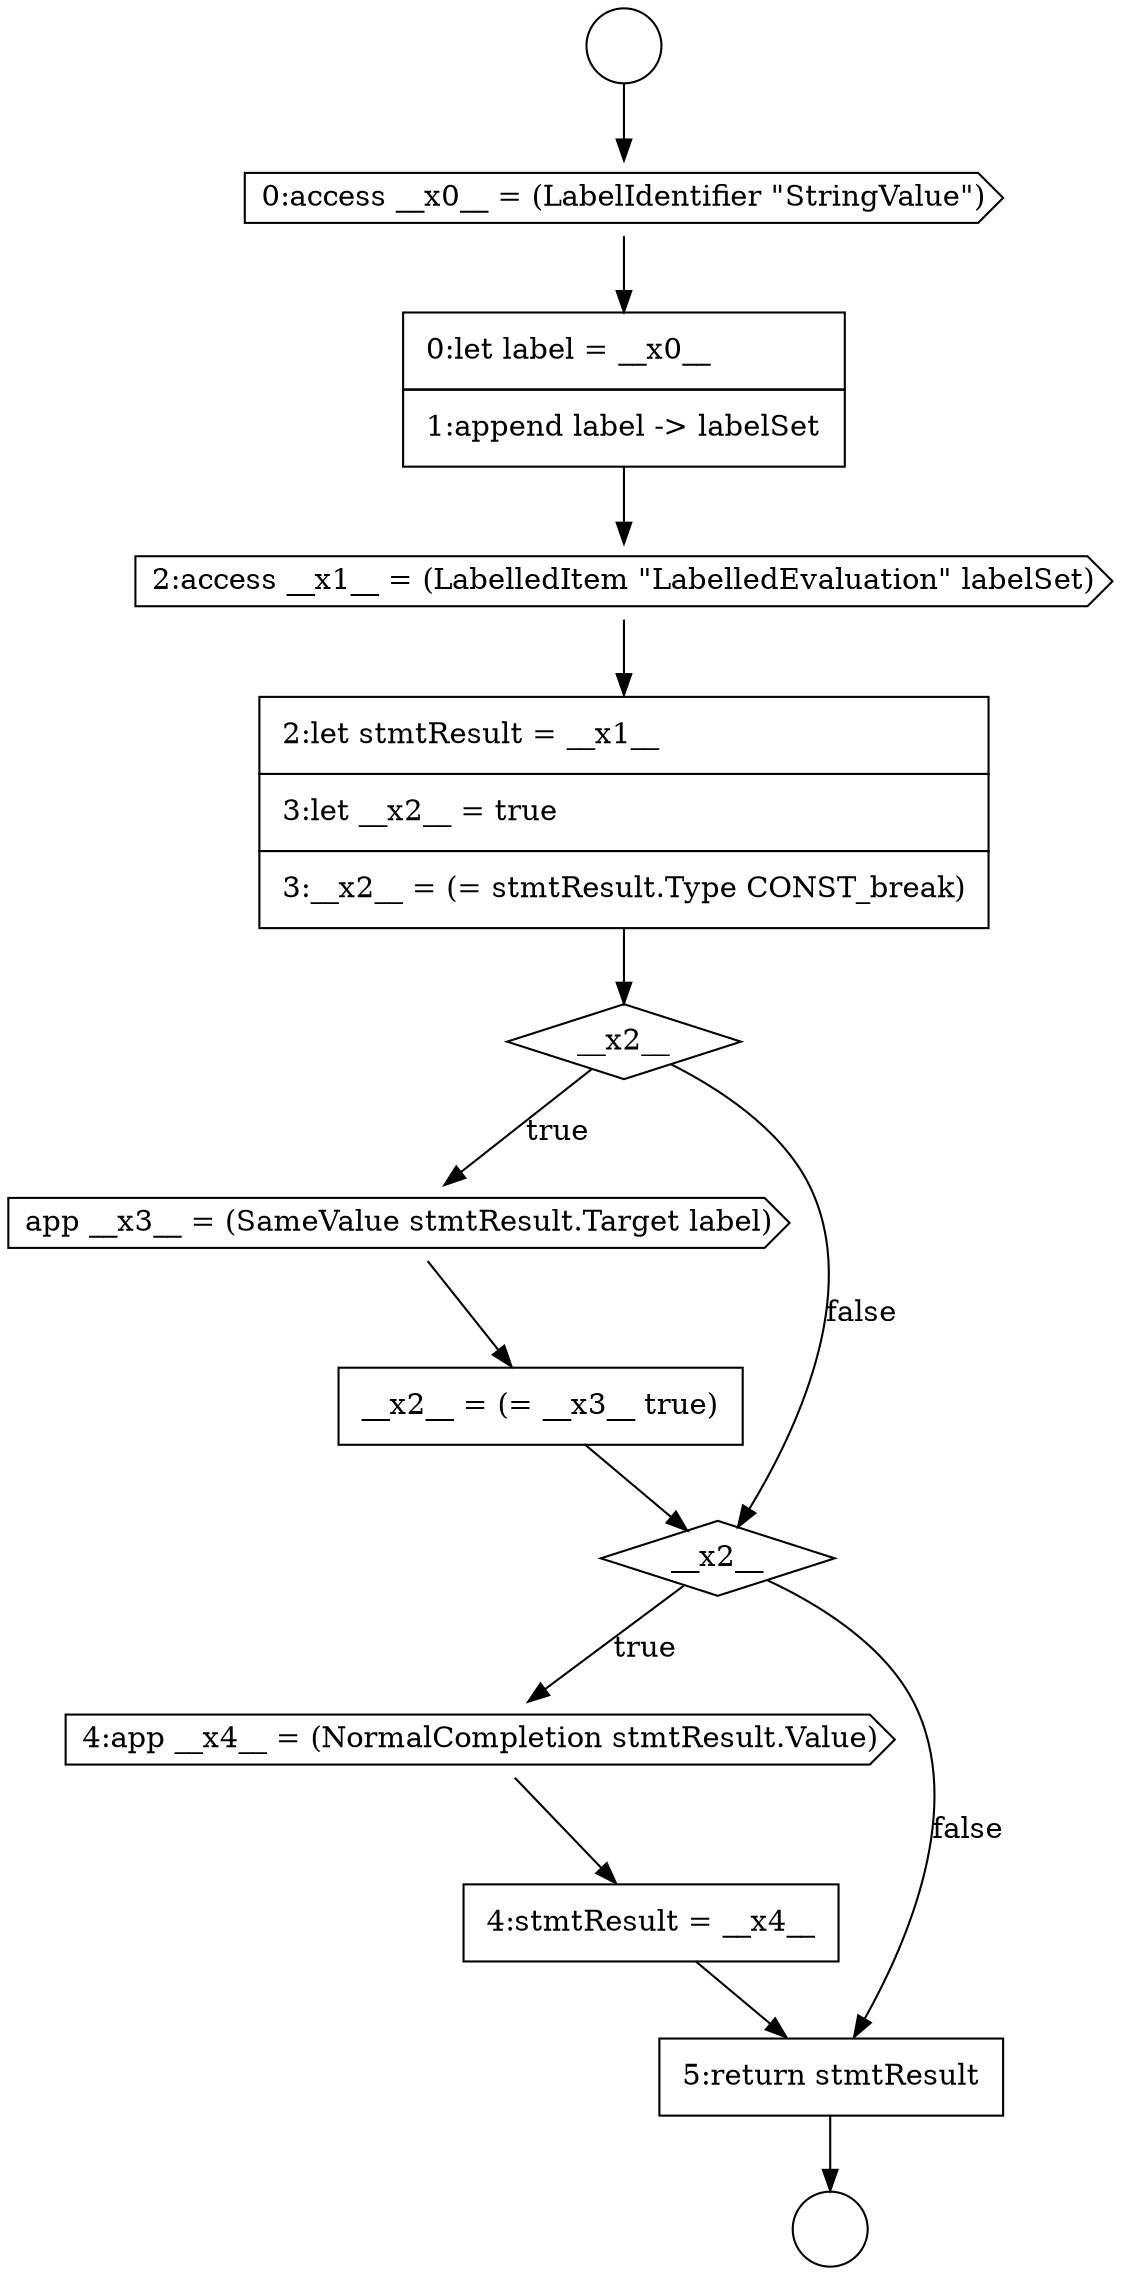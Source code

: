 digraph {
  node8415 [shape=cds, label=<<font color="black">app __x3__ = (SameValue stmtResult.Target label)</font>> color="black" fillcolor="white" style=filled]
  node8417 [shape=diamond, label=<<font color="black">__x2__</font>> color="black" fillcolor="white" style=filled]
  node8418 [shape=cds, label=<<font color="black">4:app __x4__ = (NormalCompletion stmtResult.Value)</font>> color="black" fillcolor="white" style=filled]
  node8414 [shape=diamond, label=<<font color="black">__x2__</font>> color="black" fillcolor="white" style=filled]
  node8410 [shape=cds, label=<<font color="black">0:access __x0__ = (LabelIdentifier &quot;StringValue&quot;)</font>> color="black" fillcolor="white" style=filled]
  node8413 [shape=none, margin=0, label=<<font color="black">
    <table border="0" cellborder="1" cellspacing="0" cellpadding="10">
      <tr><td align="left">2:let stmtResult = __x1__</td></tr>
      <tr><td align="left">3:let __x2__ = true</td></tr>
      <tr><td align="left">3:__x2__ = (= stmtResult.Type CONST_break)</td></tr>
    </table>
  </font>> color="black" fillcolor="white" style=filled]
  node8409 [shape=circle label=" " color="black" fillcolor="white" style=filled]
  node8420 [shape=none, margin=0, label=<<font color="black">
    <table border="0" cellborder="1" cellspacing="0" cellpadding="10">
      <tr><td align="left">5:return stmtResult</td></tr>
    </table>
  </font>> color="black" fillcolor="white" style=filled]
  node8412 [shape=cds, label=<<font color="black">2:access __x1__ = (LabelledItem &quot;LabelledEvaluation&quot; labelSet)</font>> color="black" fillcolor="white" style=filled]
  node8416 [shape=none, margin=0, label=<<font color="black">
    <table border="0" cellborder="1" cellspacing="0" cellpadding="10">
      <tr><td align="left">__x2__ = (= __x3__ true)</td></tr>
    </table>
  </font>> color="black" fillcolor="white" style=filled]
  node8411 [shape=none, margin=0, label=<<font color="black">
    <table border="0" cellborder="1" cellspacing="0" cellpadding="10">
      <tr><td align="left">0:let label = __x0__</td></tr>
      <tr><td align="left">1:append label -&gt; labelSet</td></tr>
    </table>
  </font>> color="black" fillcolor="white" style=filled]
  node8419 [shape=none, margin=0, label=<<font color="black">
    <table border="0" cellborder="1" cellspacing="0" cellpadding="10">
      <tr><td align="left">4:stmtResult = __x4__</td></tr>
    </table>
  </font>> color="black" fillcolor="white" style=filled]
  node8408 [shape=circle label=" " color="black" fillcolor="white" style=filled]
  node8416 -> node8417 [ color="black"]
  node8420 -> node8409 [ color="black"]
  node8411 -> node8412 [ color="black"]
  node8413 -> node8414 [ color="black"]
  node8410 -> node8411 [ color="black"]
  node8419 -> node8420 [ color="black"]
  node8414 -> node8415 [label=<<font color="black">true</font>> color="black"]
  node8414 -> node8417 [label=<<font color="black">false</font>> color="black"]
  node8412 -> node8413 [ color="black"]
  node8408 -> node8410 [ color="black"]
  node8417 -> node8418 [label=<<font color="black">true</font>> color="black"]
  node8417 -> node8420 [label=<<font color="black">false</font>> color="black"]
  node8418 -> node8419 [ color="black"]
  node8415 -> node8416 [ color="black"]
}
